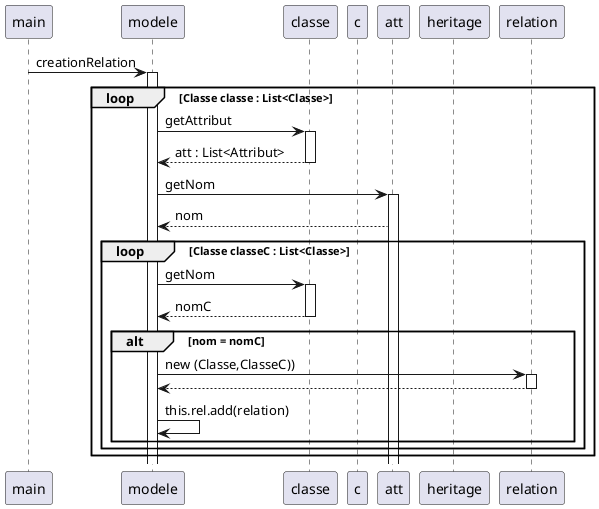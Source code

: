 @startuml
'https://plantuml.com/sequence-diagram

participant main
participant modele
participant classe
participant c
participant att
participant heritage
participant relation




main ->modele : creationRelation
activate modele

loop Classe classe : List<Classe>

modele -> classe : getAttribut
activate classe
classe --> modele : att : List<Attribut>
deactivate classe
modele -> att : getNom
activate att
att -->modele : nom

loop Classe classeC : List<Classe>
modele->classe : getNom
activate classe
classe --> modele : nomC
deactivate classe

alt nom = nomC
modele->relation : new (Classe,ClasseC))
activate relation
relation-->modele
deactivate relation
modele->modele: this.rel.add(relation)
end

end

end
@enduml